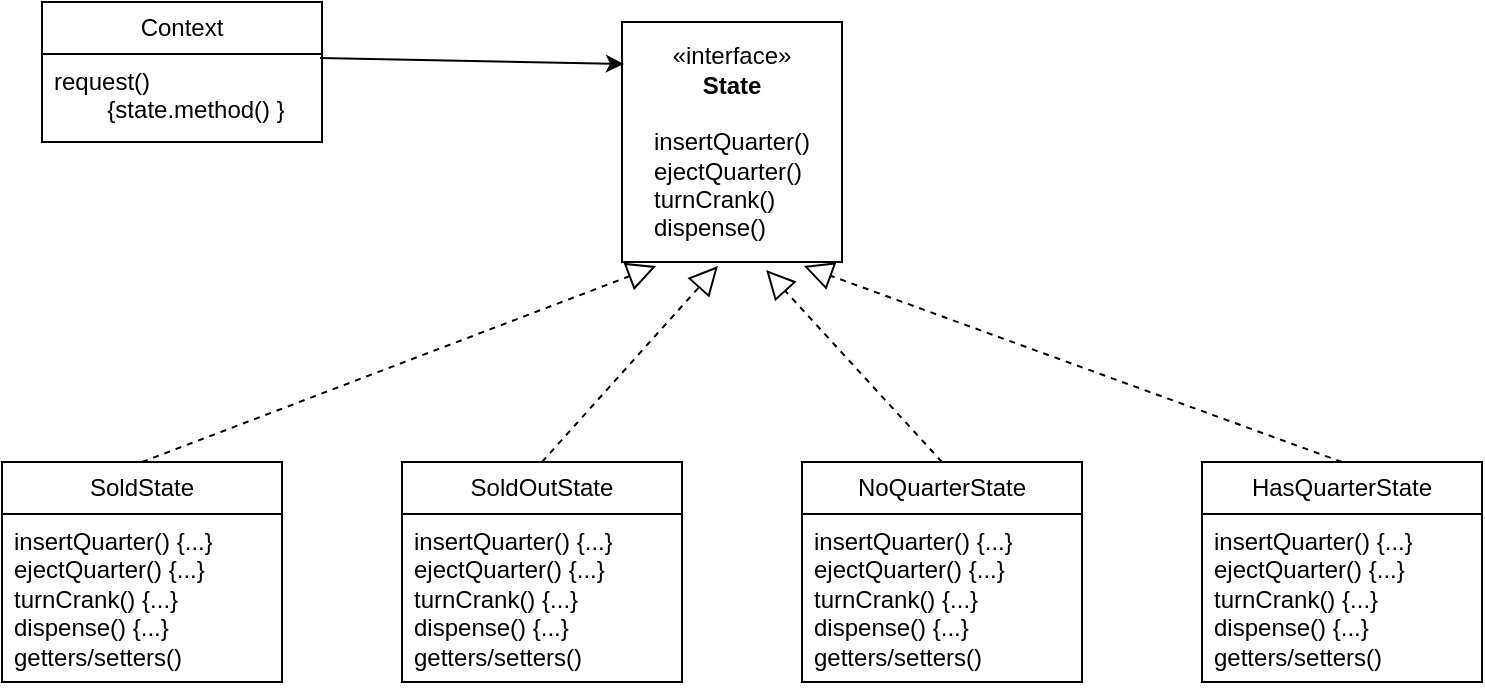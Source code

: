 <mxfile version="24.1.0" type="device">
  <diagram id="C5RBs43oDa-KdzZeNtuy" name="Page-1">
    <mxGraphModel dx="1026" dy="743" grid="1" gridSize="10" guides="1" tooltips="1" connect="1" arrows="1" fold="1" page="1" pageScale="1" pageWidth="827" pageHeight="1169" math="0" shadow="0">
      <root>
        <mxCell id="WIyWlLk6GJQsqaUBKTNV-0" />
        <mxCell id="WIyWlLk6GJQsqaUBKTNV-1" parent="WIyWlLk6GJQsqaUBKTNV-0" />
        <mxCell id="c_oGM3YWQMttX7rPU6uM-0" value="«interface»&lt;br&gt;&lt;b&gt;State&lt;/b&gt;&lt;div&gt;&lt;b&gt;&lt;br&gt;&lt;/b&gt;&lt;/div&gt;&lt;div style=&quot;text-align: left;&quot;&gt;insertQuarter()&lt;/div&gt;&lt;div style=&quot;text-align: left;&quot;&gt;ejectQuarter()&lt;/div&gt;&lt;div style=&quot;text-align: left;&quot;&gt;turnCrank()&lt;/div&gt;&lt;div style=&quot;text-align: left;&quot;&gt;dispense()&lt;/div&gt;" style="html=1;whiteSpace=wrap;" vertex="1" parent="WIyWlLk6GJQsqaUBKTNV-1">
          <mxGeometry x="340" y="60" width="110" height="120" as="geometry" />
        </mxCell>
        <mxCell id="c_oGM3YWQMttX7rPU6uM-1" value="SoldState" style="swimlane;fontStyle=0;childLayout=stackLayout;horizontal=1;startSize=26;fillColor=none;horizontalStack=0;resizeParent=1;resizeParentMax=0;resizeLast=0;collapsible=1;marginBottom=0;whiteSpace=wrap;html=1;" vertex="1" parent="WIyWlLk6GJQsqaUBKTNV-1">
          <mxGeometry x="30" y="280" width="140" height="110" as="geometry" />
        </mxCell>
        <mxCell id="c_oGM3YWQMttX7rPU6uM-3" value="&lt;div&gt;insertQuarter() {...}&lt;/div&gt;&lt;div&gt;ejectQuarter() {...}&lt;/div&gt;&lt;div&gt;turnCrank() {...}&lt;/div&gt;&lt;div&gt;dispense() {...}&lt;/div&gt;&lt;div&gt;getters/setters()&lt;/div&gt;" style="text;strokeColor=none;fillColor=none;align=left;verticalAlign=top;spacingLeft=4;spacingRight=4;overflow=hidden;rotatable=0;points=[[0,0.5],[1,0.5]];portConstraint=eastwest;whiteSpace=wrap;html=1;" vertex="1" parent="c_oGM3YWQMttX7rPU6uM-1">
          <mxGeometry y="26" width="140" height="84" as="geometry" />
        </mxCell>
        <mxCell id="c_oGM3YWQMttX7rPU6uM-17" value="SoldOutState" style="swimlane;fontStyle=0;childLayout=stackLayout;horizontal=1;startSize=26;fillColor=none;horizontalStack=0;resizeParent=1;resizeParentMax=0;resizeLast=0;collapsible=1;marginBottom=0;whiteSpace=wrap;html=1;" vertex="1" parent="WIyWlLk6GJQsqaUBKTNV-1">
          <mxGeometry x="230" y="280" width="140" height="110" as="geometry" />
        </mxCell>
        <mxCell id="c_oGM3YWQMttX7rPU6uM-18" value="&lt;div&gt;insertQuarter() {...}&lt;/div&gt;&lt;div&gt;ejectQuarter() {...}&lt;/div&gt;&lt;div&gt;turnCrank() {...}&lt;/div&gt;&lt;div&gt;dispense() {...}&lt;/div&gt;&lt;div&gt;getters/setters()&lt;/div&gt;" style="text;strokeColor=none;fillColor=none;align=left;verticalAlign=top;spacingLeft=4;spacingRight=4;overflow=hidden;rotatable=0;points=[[0,0.5],[1,0.5]];portConstraint=eastwest;whiteSpace=wrap;html=1;" vertex="1" parent="c_oGM3YWQMttX7rPU6uM-17">
          <mxGeometry y="26" width="140" height="84" as="geometry" />
        </mxCell>
        <mxCell id="c_oGM3YWQMttX7rPU6uM-19" value="NoQuarterState" style="swimlane;fontStyle=0;childLayout=stackLayout;horizontal=1;startSize=26;fillColor=none;horizontalStack=0;resizeParent=1;resizeParentMax=0;resizeLast=0;collapsible=1;marginBottom=0;whiteSpace=wrap;html=1;" vertex="1" parent="WIyWlLk6GJQsqaUBKTNV-1">
          <mxGeometry x="430" y="280" width="140" height="110" as="geometry" />
        </mxCell>
        <mxCell id="c_oGM3YWQMttX7rPU6uM-20" value="&lt;div&gt;insertQuarter() {...}&lt;/div&gt;&lt;div&gt;ejectQuarter() {...}&lt;/div&gt;&lt;div&gt;turnCrank() {...}&lt;/div&gt;&lt;div&gt;dispense() {...}&lt;/div&gt;&lt;div&gt;getters/setters()&lt;/div&gt;" style="text;strokeColor=none;fillColor=none;align=left;verticalAlign=top;spacingLeft=4;spacingRight=4;overflow=hidden;rotatable=0;points=[[0,0.5],[1,0.5]];portConstraint=eastwest;whiteSpace=wrap;html=1;" vertex="1" parent="c_oGM3YWQMttX7rPU6uM-19">
          <mxGeometry y="26" width="140" height="84" as="geometry" />
        </mxCell>
        <mxCell id="c_oGM3YWQMttX7rPU6uM-21" value="HasQuarterState" style="swimlane;fontStyle=0;childLayout=stackLayout;horizontal=1;startSize=26;fillColor=none;horizontalStack=0;resizeParent=1;resizeParentMax=0;resizeLast=0;collapsible=1;marginBottom=0;whiteSpace=wrap;html=1;" vertex="1" parent="WIyWlLk6GJQsqaUBKTNV-1">
          <mxGeometry x="630" y="280" width="140" height="110" as="geometry" />
        </mxCell>
        <mxCell id="c_oGM3YWQMttX7rPU6uM-22" value="&lt;div&gt;insertQuarter() {...}&lt;/div&gt;&lt;div&gt;ejectQuarter() {...}&lt;/div&gt;&lt;div&gt;turnCrank() {...}&lt;/div&gt;&lt;div&gt;dispense() {...}&lt;/div&gt;&lt;div&gt;getters/setters()&lt;/div&gt;" style="text;strokeColor=none;fillColor=none;align=left;verticalAlign=top;spacingLeft=4;spacingRight=4;overflow=hidden;rotatable=0;points=[[0,0.5],[1,0.5]];portConstraint=eastwest;whiteSpace=wrap;html=1;" vertex="1" parent="c_oGM3YWQMttX7rPU6uM-21">
          <mxGeometry y="26" width="140" height="84" as="geometry" />
        </mxCell>
        <mxCell id="c_oGM3YWQMttX7rPU6uM-23" value="" style="endArrow=block;dashed=1;endFill=0;endSize=12;html=1;rounded=0;entryX=0.155;entryY=1.017;entryDx=0;entryDy=0;entryPerimeter=0;exitX=0.5;exitY=0;exitDx=0;exitDy=0;" edge="1" parent="WIyWlLk6GJQsqaUBKTNV-1" source="c_oGM3YWQMttX7rPU6uM-1" target="c_oGM3YWQMttX7rPU6uM-0">
          <mxGeometry width="160" relative="1" as="geometry">
            <mxPoint x="90" y="210" as="sourcePoint" />
            <mxPoint x="250" y="210" as="targetPoint" />
          </mxGeometry>
        </mxCell>
        <mxCell id="c_oGM3YWQMttX7rPU6uM-24" value="" style="endArrow=block;dashed=1;endFill=0;endSize=12;html=1;rounded=0;entryX=0.436;entryY=1.017;entryDx=0;entryDy=0;entryPerimeter=0;exitX=0.5;exitY=0;exitDx=0;exitDy=0;" edge="1" parent="WIyWlLk6GJQsqaUBKTNV-1" source="c_oGM3YWQMttX7rPU6uM-17" target="c_oGM3YWQMttX7rPU6uM-0">
          <mxGeometry width="160" relative="1" as="geometry">
            <mxPoint x="100" y="220" as="sourcePoint" />
            <mxPoint x="260" y="220" as="targetPoint" />
          </mxGeometry>
        </mxCell>
        <mxCell id="c_oGM3YWQMttX7rPU6uM-25" value="" style="endArrow=block;dashed=1;endFill=0;endSize=12;html=1;rounded=0;entryX=0.655;entryY=1.033;entryDx=0;entryDy=0;entryPerimeter=0;exitX=0.5;exitY=0;exitDx=0;exitDy=0;" edge="1" parent="WIyWlLk6GJQsqaUBKTNV-1" source="c_oGM3YWQMttX7rPU6uM-19" target="c_oGM3YWQMttX7rPU6uM-0">
          <mxGeometry width="160" relative="1" as="geometry">
            <mxPoint x="110" y="230" as="sourcePoint" />
            <mxPoint x="270" y="230" as="targetPoint" />
          </mxGeometry>
        </mxCell>
        <mxCell id="c_oGM3YWQMttX7rPU6uM-26" value="" style="endArrow=block;dashed=1;endFill=0;endSize=12;html=1;rounded=0;entryX=0.827;entryY=1.017;entryDx=0;entryDy=0;entryPerimeter=0;exitX=0.5;exitY=0;exitDx=0;exitDy=0;" edge="1" parent="WIyWlLk6GJQsqaUBKTNV-1" source="c_oGM3YWQMttX7rPU6uM-21" target="c_oGM3YWQMttX7rPU6uM-0">
          <mxGeometry width="160" relative="1" as="geometry">
            <mxPoint x="120" y="240" as="sourcePoint" />
            <mxPoint x="280" y="240" as="targetPoint" />
          </mxGeometry>
        </mxCell>
        <mxCell id="c_oGM3YWQMttX7rPU6uM-27" value="Context" style="swimlane;fontStyle=0;childLayout=stackLayout;horizontal=1;startSize=26;fillColor=none;horizontalStack=0;resizeParent=1;resizeParentMax=0;resizeLast=0;collapsible=1;marginBottom=0;whiteSpace=wrap;html=1;" vertex="1" parent="WIyWlLk6GJQsqaUBKTNV-1">
          <mxGeometry x="50" y="50" width="140" height="70" as="geometry" />
        </mxCell>
        <mxCell id="c_oGM3YWQMttX7rPU6uM-28" value="request()&amp;nbsp;&lt;div&gt;&lt;span style=&quot;white-space: pre;&quot;&gt;&#x9;&lt;/span&gt;{state.method() }&lt;/div&gt;" style="text;strokeColor=none;fillColor=none;align=left;verticalAlign=top;spacingLeft=4;spacingRight=4;overflow=hidden;rotatable=0;points=[[0,0.5],[1,0.5]];portConstraint=eastwest;whiteSpace=wrap;html=1;" vertex="1" parent="c_oGM3YWQMttX7rPU6uM-27">
          <mxGeometry y="26" width="140" height="44" as="geometry" />
        </mxCell>
        <mxCell id="c_oGM3YWQMttX7rPU6uM-31" value="" style="endArrow=classic;html=1;rounded=0;exitX=0.993;exitY=0.045;exitDx=0;exitDy=0;exitPerimeter=0;entryX=0.009;entryY=0.175;entryDx=0;entryDy=0;entryPerimeter=0;" edge="1" parent="WIyWlLk6GJQsqaUBKTNV-1" source="c_oGM3YWQMttX7rPU6uM-28" target="c_oGM3YWQMttX7rPU6uM-0">
          <mxGeometry width="50" height="50" relative="1" as="geometry">
            <mxPoint x="250" y="80" as="sourcePoint" />
            <mxPoint x="300" y="30" as="targetPoint" />
          </mxGeometry>
        </mxCell>
      </root>
    </mxGraphModel>
  </diagram>
</mxfile>
